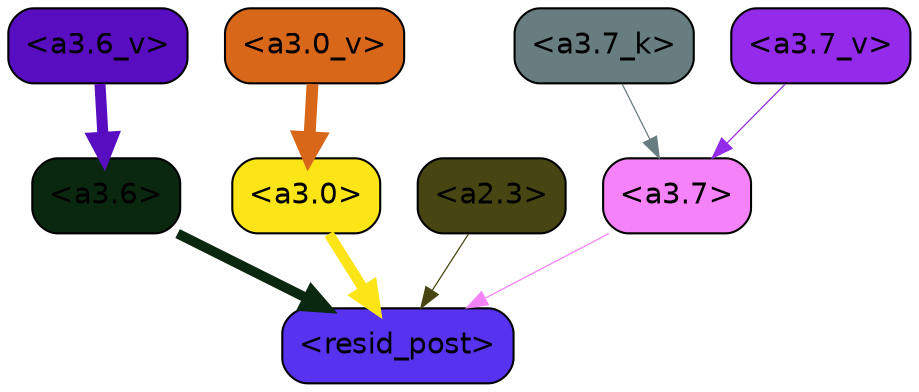 strict digraph "" {
	graph [bgcolor=transparent,
		layout=dot,
		overlap=false,
		splines=true
	];
	"<a3.7>"	[color=black,
		fillcolor="#f682f9",
		fontname=Helvetica,
		shape=box,
		style="filled, rounded"];
	"<resid_post>"	[color=black,
		fillcolor="#5732ef",
		fontname=Helvetica,
		shape=box,
		style="filled, rounded"];
	"<a3.7>" -> "<resid_post>"	[color="#f682f9",
		penwidth=0.6];
	"<a3.6>"	[color=black,
		fillcolor="#0a280f",
		fontname=Helvetica,
		shape=box,
		style="filled, rounded"];
	"<a3.6>" -> "<resid_post>"	[color="#0a280f",
		penwidth=4.749041676521301];
	"<a3.0>"	[color=black,
		fillcolor="#fce516",
		fontname=Helvetica,
		shape=box,
		style="filled, rounded"];
	"<a3.0>" -> "<resid_post>"	[color="#fce516",
		penwidth=5.004215121269226];
	"<a2.3>"	[color=black,
		fillcolor="#474613",
		fontname=Helvetica,
		shape=box,
		style="filled, rounded"];
	"<a2.3>" -> "<resid_post>"	[color="#474613",
		penwidth=0.6];
	"<a3.7_k>"	[color=black,
		fillcolor="#677d80",
		fontname=Helvetica,
		shape=box,
		style="filled, rounded"];
	"<a3.7_k>" -> "<a3.7>"	[color="#677d80",
		penwidth=0.6];
	"<a3.7_v>"	[color=black,
		fillcolor="#942aea",
		fontname=Helvetica,
		shape=box,
		style="filled, rounded"];
	"<a3.7_v>" -> "<a3.7>"	[color="#942aea",
		penwidth=0.6];
	"<a3.6_v>"	[color=black,
		fillcolor="#580dc0",
		fontname=Helvetica,
		shape=box,
		style="filled, rounded"];
	"<a3.6_v>" -> "<a3.6>"	[color="#580dc0",
		penwidth=5.297133803367615];
	"<a3.0_v>"	[color=black,
		fillcolor="#d96719",
		fontname=Helvetica,
		shape=box,
		style="filled, rounded"];
	"<a3.0_v>" -> "<a3.0>"	[color="#d96719",
		penwidth=5.680712580680847];
}
